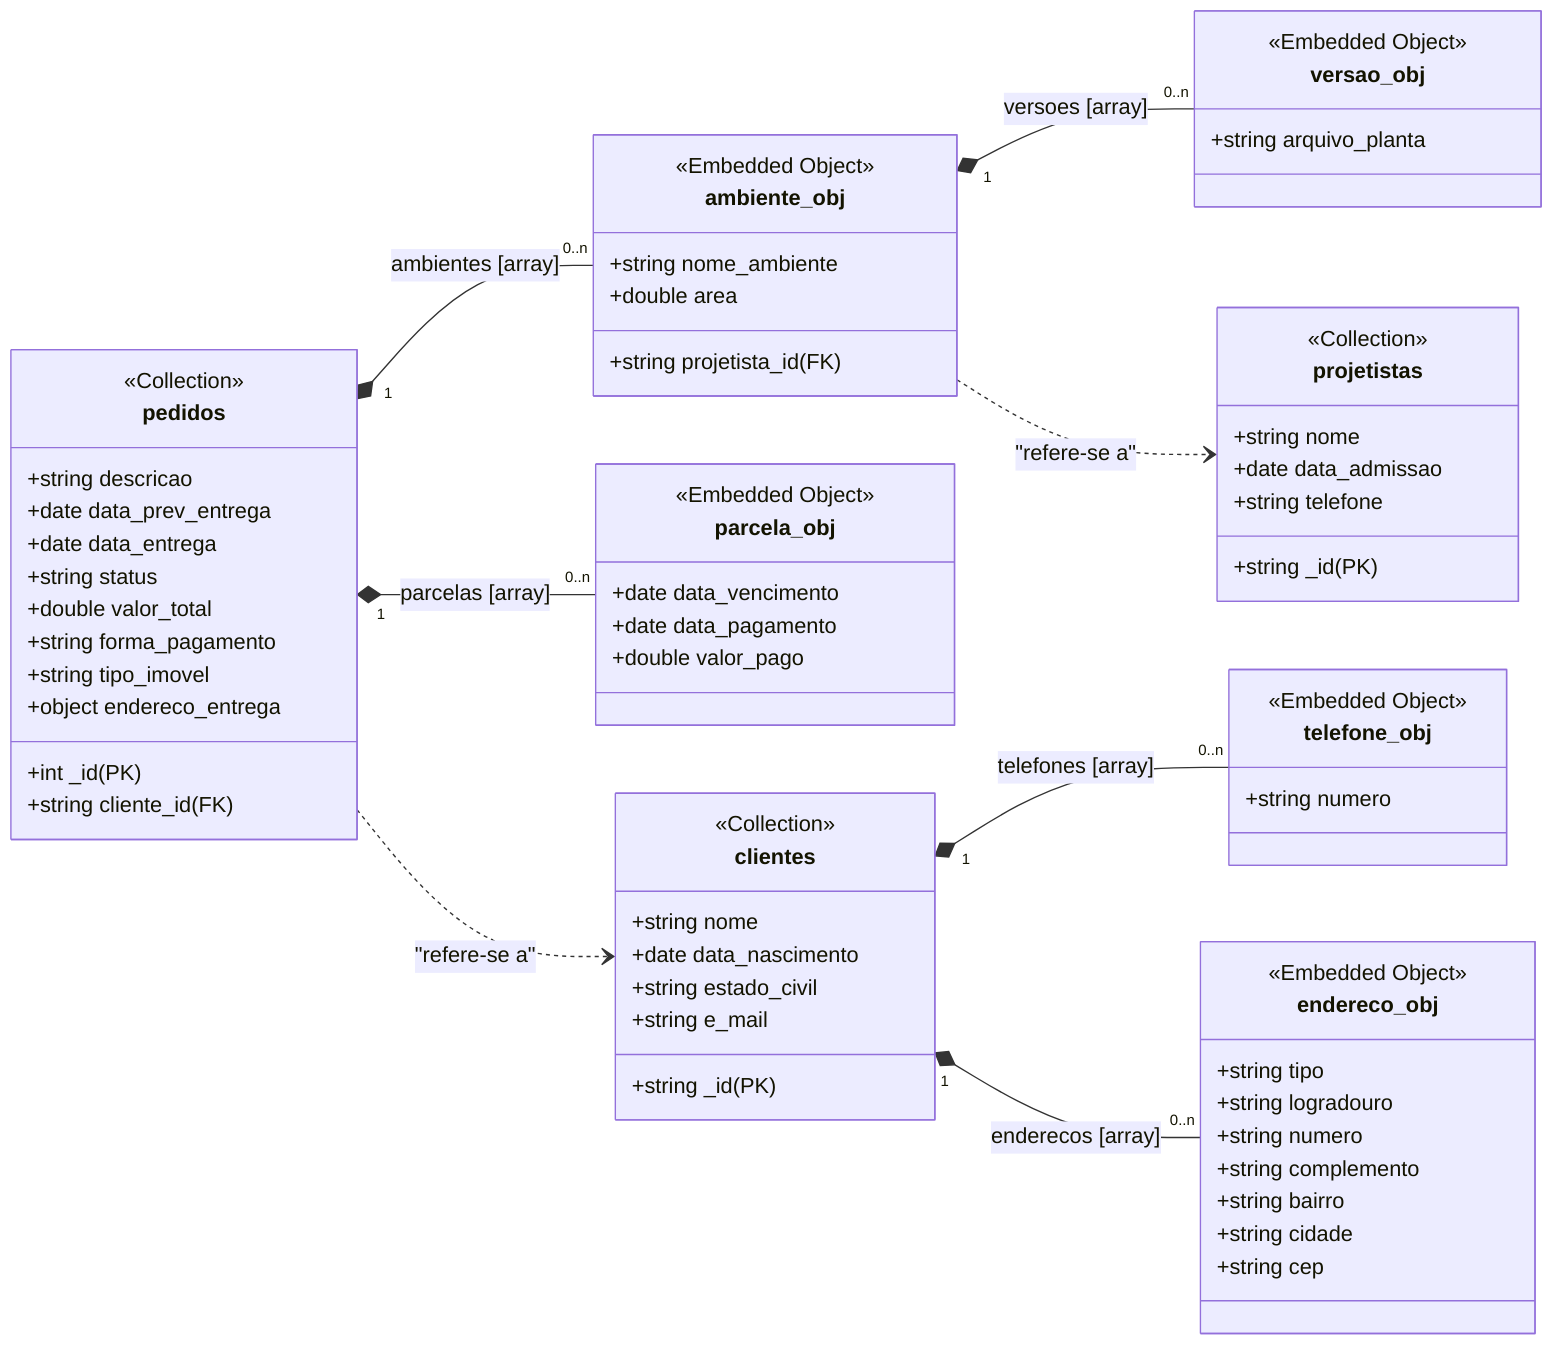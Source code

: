 classDiagram
    direction LR

    class clientes {
        <<Collection>>
        +string _id (PK)
        +string nome
        +date data_nascimento
        +string estado_civil
        +string e_mail
    }

    class telefone_obj {
        <<Embedded Object>>
        +string numero
    }

    class endereco_obj {
        <<Embedded Object>>
        +string tipo
        +string logradouro
        +string numero
        +string complemento
        +string bairro
        +string cidade
        +string cep
    }

    class projetistas {
        <<Collection>>
        +string _id (PK)
        +string nome
        +date data_admissao
        +string telefone
    }

    class pedidos {
        <<Collection>>
        +int _id (PK)
        +string descricao
        +date data_prev_entrega
        +date data_entrega
        +string status
        +double valor_total
        +string forma_pagamento
        +string tipo_imovel
        +string cliente_id (FK)
        +object endereco_entrega
    }

    class parcela_obj {
        <<Embedded Object>>
        +date data_vencimento
        +date data_pagamento
        +double valor_pago
    }

    class ambiente_obj {
        <<Embedded Object>>
        +string nome_ambiente
        +double area
        +string projetista_id (FK)
    }

    class versao_obj {
        <<Embedded Object>>
        +string arquivo_planta
    }

    clientes "1" *-- "0..n" telefone_obj : telefones [array]
    clientes "1" *-- "0..n" endereco_obj : enderecos [array]

    pedidos "1" *-- "0..n" parcela_obj : parcelas [array]
    pedidos "1" *-- "0..n" ambiente_obj : ambientes [array]
    pedidos ..> clientes : "refere-se a"

    ambiente_obj "1" *-- "0..n" versao_obj : versoes [array]
    ambiente_obj ..> projetistas : "refere-se a"